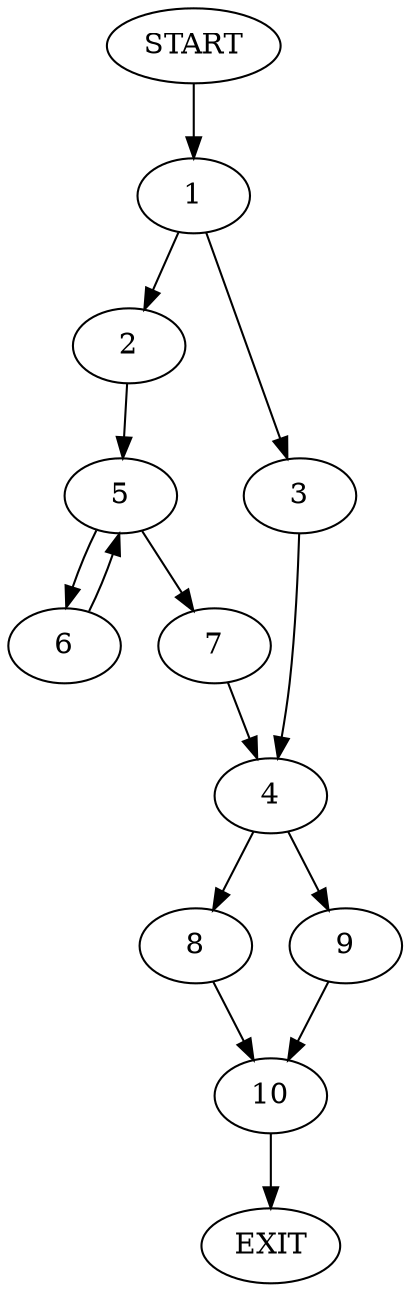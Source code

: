 digraph {
0 [label="START"]
11 [label="EXIT"]
0 -> 1
1 -> 2
1 -> 3
3 -> 4
2 -> 5
5 -> 6
5 -> 7
6 -> 5
7 -> 4
4 -> 8
4 -> 9
8 -> 10
9 -> 10
10 -> 11
}
